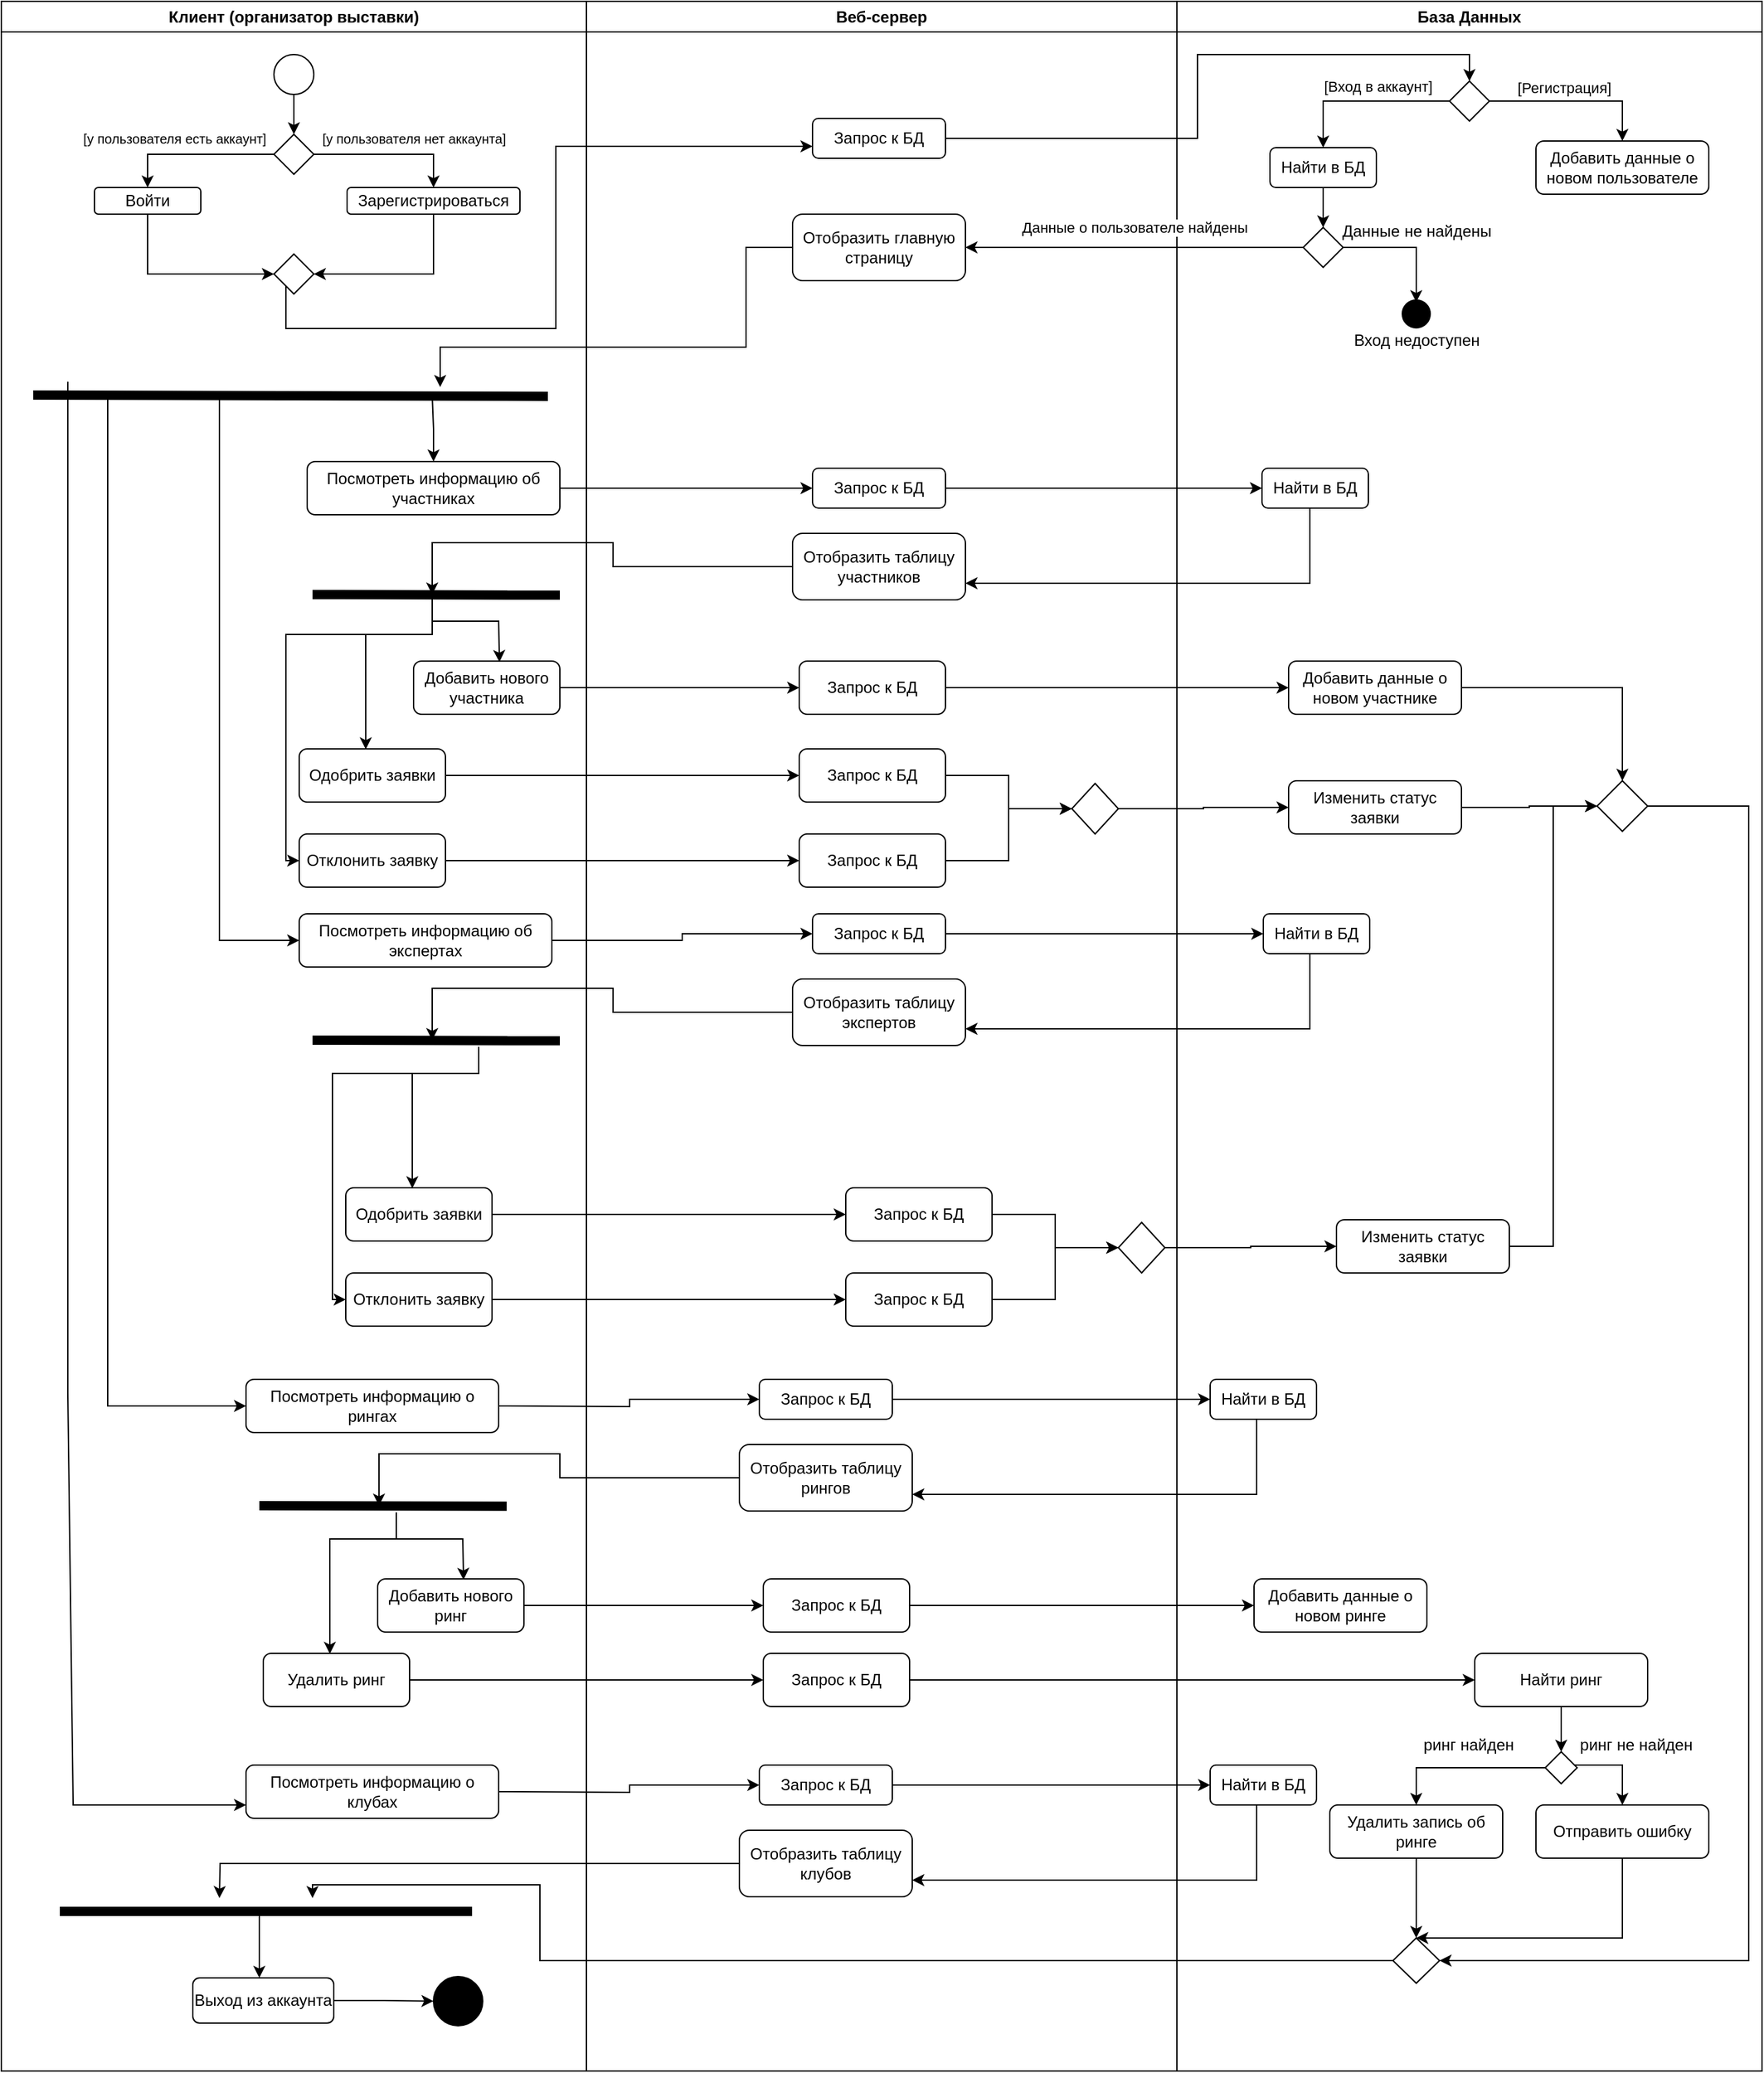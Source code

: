 <mxfile version="24.3.1" type="device">
  <diagram name="Страница — 1" id="noG2td76hltbFTV7gqiZ">
    <mxGraphModel dx="782" dy="1655" grid="1" gridSize="10" guides="1" tooltips="1" connect="1" arrows="1" fold="1" page="1" pageScale="1" pageWidth="827" pageHeight="1169" math="0" shadow="0">
      <root>
        <mxCell id="0" />
        <mxCell id="1" parent="0" />
        <mxCell id="OkLWnx0SzeU370svV2Pa-1" value="Клиент (организатор выставки)" style="swimlane;whiteSpace=wrap;html=1;" vertex="1" parent="1">
          <mxGeometry x="46" y="-1146" width="440" height="1556" as="geometry" />
        </mxCell>
        <mxCell id="OkLWnx0SzeU370svV2Pa-4" value="" style="ellipse;whiteSpace=wrap;html=1;aspect=fixed;" vertex="1" parent="OkLWnx0SzeU370svV2Pa-1">
          <mxGeometry x="205" y="40" width="30" height="30" as="geometry" />
        </mxCell>
        <mxCell id="OkLWnx0SzeU370svV2Pa-10" style="edgeStyle=orthogonalEdgeStyle;rounded=0;orthogonalLoop=1;jettySize=auto;html=1;entryX=0.5;entryY=0;entryDx=0;entryDy=0;" edge="1" parent="OkLWnx0SzeU370svV2Pa-1" source="OkLWnx0SzeU370svV2Pa-5" target="OkLWnx0SzeU370svV2Pa-7">
          <mxGeometry relative="1" as="geometry" />
        </mxCell>
        <mxCell id="OkLWnx0SzeU370svV2Pa-11" style="edgeStyle=orthogonalEdgeStyle;rounded=0;orthogonalLoop=1;jettySize=auto;html=1;" edge="1" parent="OkLWnx0SzeU370svV2Pa-1" source="OkLWnx0SzeU370svV2Pa-5" target="OkLWnx0SzeU370svV2Pa-8">
          <mxGeometry relative="1" as="geometry" />
        </mxCell>
        <mxCell id="OkLWnx0SzeU370svV2Pa-5" value="" style="rhombus;whiteSpace=wrap;html=1;" vertex="1" parent="OkLWnx0SzeU370svV2Pa-1">
          <mxGeometry x="205" y="100" width="30" height="30" as="geometry" />
        </mxCell>
        <mxCell id="OkLWnx0SzeU370svV2Pa-6" value="" style="endArrow=classic;html=1;rounded=0;exitX=0.5;exitY=1;exitDx=0;exitDy=0;entryX=0.5;entryY=0;entryDx=0;entryDy=0;" edge="1" parent="OkLWnx0SzeU370svV2Pa-1" source="OkLWnx0SzeU370svV2Pa-4" target="OkLWnx0SzeU370svV2Pa-5">
          <mxGeometry width="50" height="50" relative="1" as="geometry">
            <mxPoint x="310" y="290" as="sourcePoint" />
            <mxPoint x="360" y="240" as="targetPoint" />
          </mxGeometry>
        </mxCell>
        <mxCell id="OkLWnx0SzeU370svV2Pa-15" style="edgeStyle=orthogonalEdgeStyle;rounded=0;orthogonalLoop=1;jettySize=auto;html=1;entryX=0;entryY=0.5;entryDx=0;entryDy=0;" edge="1" parent="OkLWnx0SzeU370svV2Pa-1" source="OkLWnx0SzeU370svV2Pa-7" target="OkLWnx0SzeU370svV2Pa-14">
          <mxGeometry relative="1" as="geometry">
            <Array as="points">
              <mxPoint x="110" y="205" />
            </Array>
          </mxGeometry>
        </mxCell>
        <mxCell id="OkLWnx0SzeU370svV2Pa-7" value="Войти" style="rounded=1;whiteSpace=wrap;html=1;" vertex="1" parent="OkLWnx0SzeU370svV2Pa-1">
          <mxGeometry x="70" y="140" width="80" height="20" as="geometry" />
        </mxCell>
        <mxCell id="OkLWnx0SzeU370svV2Pa-16" style="edgeStyle=orthogonalEdgeStyle;rounded=0;orthogonalLoop=1;jettySize=auto;html=1;entryX=1;entryY=0.5;entryDx=0;entryDy=0;" edge="1" parent="OkLWnx0SzeU370svV2Pa-1" source="OkLWnx0SzeU370svV2Pa-8" target="OkLWnx0SzeU370svV2Pa-14">
          <mxGeometry relative="1" as="geometry">
            <Array as="points">
              <mxPoint x="325" y="205" />
            </Array>
          </mxGeometry>
        </mxCell>
        <mxCell id="OkLWnx0SzeU370svV2Pa-8" value="Зарегистрироваться" style="rounded=1;whiteSpace=wrap;html=1;" vertex="1" parent="OkLWnx0SzeU370svV2Pa-1">
          <mxGeometry x="260" y="140" width="130" height="20" as="geometry" />
        </mxCell>
        <mxCell id="OkLWnx0SzeU370svV2Pa-12" value="&lt;font style=&quot;font-size: 10px;&quot;&gt;[у пользователя есть аккаунт]&lt;/font&gt;" style="text;html=1;align=center;verticalAlign=middle;resizable=0;points=[];autosize=1;strokeColor=none;fillColor=none;" vertex="1" parent="OkLWnx0SzeU370svV2Pa-1">
          <mxGeometry x="50" y="88" width="160" height="30" as="geometry" />
        </mxCell>
        <mxCell id="OkLWnx0SzeU370svV2Pa-13" value="&lt;font style=&quot;font-size: 10px;&quot;&gt;[у пользователя нет аккаунта]&lt;/font&gt;" style="text;html=1;align=center;verticalAlign=middle;resizable=0;points=[];autosize=1;strokeColor=none;fillColor=none;" vertex="1" parent="OkLWnx0SzeU370svV2Pa-1">
          <mxGeometry x="230" y="88" width="160" height="30" as="geometry" />
        </mxCell>
        <mxCell id="OkLWnx0SzeU370svV2Pa-14" value="" style="rhombus;whiteSpace=wrap;html=1;" vertex="1" parent="OkLWnx0SzeU370svV2Pa-1">
          <mxGeometry x="205" y="190" width="30" height="30" as="geometry" />
        </mxCell>
        <mxCell id="OkLWnx0SzeU370svV2Pa-40" value="" style="endArrow=none;html=1;rounded=0;strokeWidth=7;" edge="1" parent="OkLWnx0SzeU370svV2Pa-1">
          <mxGeometry relative="1" as="geometry">
            <mxPoint x="24" y="296" as="sourcePoint" />
            <mxPoint x="411" y="297" as="targetPoint" />
          </mxGeometry>
        </mxCell>
        <mxCell id="OkLWnx0SzeU370svV2Pa-46" style="edgeStyle=orthogonalEdgeStyle;rounded=0;orthogonalLoop=1;jettySize=auto;html=1;exitX=0.5;exitY=0;exitDx=0;exitDy=0;startArrow=classic;startFill=1;endArrow=none;endFill=0;" edge="1" parent="OkLWnx0SzeU370svV2Pa-1" source="OkLWnx0SzeU370svV2Pa-45">
          <mxGeometry relative="1" as="geometry">
            <mxPoint x="324.0" y="296" as="targetPoint" />
          </mxGeometry>
        </mxCell>
        <mxCell id="OkLWnx0SzeU370svV2Pa-45" value="Посмотреть информацию об участниках" style="rounded=1;whiteSpace=wrap;html=1;" vertex="1" parent="OkLWnx0SzeU370svV2Pa-1">
          <mxGeometry x="230" y="346" width="190" height="40" as="geometry" />
        </mxCell>
        <mxCell id="OkLWnx0SzeU370svV2Pa-51" value="" style="endArrow=none;html=1;rounded=0;strokeWidth=7;" edge="1" parent="OkLWnx0SzeU370svV2Pa-1">
          <mxGeometry relative="1" as="geometry">
            <mxPoint x="234" y="446" as="sourcePoint" />
            <mxPoint x="420" y="446.41" as="targetPoint" />
          </mxGeometry>
        </mxCell>
        <mxCell id="OkLWnx0SzeU370svV2Pa-57" value="Добавить нового участника" style="rounded=1;whiteSpace=wrap;html=1;" vertex="1" parent="OkLWnx0SzeU370svV2Pa-1">
          <mxGeometry x="310" y="496" width="110" height="40" as="geometry" />
        </mxCell>
        <mxCell id="OkLWnx0SzeU370svV2Pa-58" value="Одобрить заявки" style="rounded=1;whiteSpace=wrap;html=1;" vertex="1" parent="OkLWnx0SzeU370svV2Pa-1">
          <mxGeometry x="224" y="562" width="110" height="40" as="geometry" />
        </mxCell>
        <mxCell id="OkLWnx0SzeU370svV2Pa-59" value="Отклонить заявку" style="rounded=1;whiteSpace=wrap;html=1;" vertex="1" parent="OkLWnx0SzeU370svV2Pa-1">
          <mxGeometry x="224" y="626" width="110" height="40" as="geometry" />
        </mxCell>
        <mxCell id="OkLWnx0SzeU370svV2Pa-78" value="" style="endArrow=classic;html=1;rounded=0;entryX=0.455;entryY=0.01;entryDx=0;entryDy=0;entryPerimeter=0;" edge="1" parent="OkLWnx0SzeU370svV2Pa-1" target="OkLWnx0SzeU370svV2Pa-58">
          <mxGeometry width="50" height="50" relative="1" as="geometry">
            <mxPoint x="324" y="456" as="sourcePoint" />
            <mxPoint x="375" y="507" as="targetPoint" />
            <Array as="points">
              <mxPoint x="324" y="476" />
              <mxPoint x="274" y="476" />
            </Array>
          </mxGeometry>
        </mxCell>
        <mxCell id="OkLWnx0SzeU370svV2Pa-79" value="" style="endArrow=classic;html=1;rounded=0;" edge="1" parent="OkLWnx0SzeU370svV2Pa-1" target="OkLWnx0SzeU370svV2Pa-59">
          <mxGeometry width="50" height="50" relative="1" as="geometry">
            <mxPoint x="324" y="456" as="sourcePoint" />
            <mxPoint x="274" y="562" as="targetPoint" />
            <Array as="points">
              <mxPoint x="324" y="476" />
              <mxPoint x="274" y="476" />
              <mxPoint x="214" y="476" />
              <mxPoint x="214" y="646" />
            </Array>
          </mxGeometry>
        </mxCell>
        <mxCell id="OkLWnx0SzeU370svV2Pa-81" value="Посмотреть информацию об экспертах" style="rounded=1;whiteSpace=wrap;html=1;" vertex="1" parent="OkLWnx0SzeU370svV2Pa-1">
          <mxGeometry x="224" y="686" width="190" height="40" as="geometry" />
        </mxCell>
        <mxCell id="OkLWnx0SzeU370svV2Pa-116" value="" style="endArrow=classic;html=1;rounded=0;" edge="1" parent="OkLWnx0SzeU370svV2Pa-1">
          <mxGeometry width="50" height="50" relative="1" as="geometry">
            <mxPoint x="80" y="296" as="sourcePoint" />
            <mxPoint x="184" y="1056" as="targetPoint" />
            <Array as="points">
              <mxPoint x="80" y="1056" />
            </Array>
          </mxGeometry>
        </mxCell>
        <mxCell id="OkLWnx0SzeU370svV2Pa-117" value="Посмотреть информацию о рингах" style="rounded=1;whiteSpace=wrap;html=1;" vertex="1" parent="OkLWnx0SzeU370svV2Pa-1">
          <mxGeometry x="184" y="1036" width="190" height="40" as="geometry" />
        </mxCell>
        <mxCell id="OkLWnx0SzeU370svV2Pa-146" value="Посмотреть информацию о клубах" style="rounded=1;whiteSpace=wrap;html=1;" vertex="1" parent="OkLWnx0SzeU370svV2Pa-1">
          <mxGeometry x="184" y="1326" width="190" height="40" as="geometry" />
        </mxCell>
        <mxCell id="OkLWnx0SzeU370svV2Pa-147" value="" style="endArrow=classic;html=1;rounded=0;entryX=0;entryY=0.75;entryDx=0;entryDy=0;" edge="1" parent="OkLWnx0SzeU370svV2Pa-1" target="OkLWnx0SzeU370svV2Pa-146">
          <mxGeometry width="50" height="50" relative="1" as="geometry">
            <mxPoint x="50" y="286" as="sourcePoint" />
            <mxPoint x="154" y="1046" as="targetPoint" />
            <Array as="points">
              <mxPoint x="50" y="1046" />
              <mxPoint x="54" y="1356" />
            </Array>
          </mxGeometry>
        </mxCell>
        <mxCell id="OkLWnx0SzeU370svV2Pa-154" value="" style="endArrow=none;html=1;rounded=0;strokeWidth=7;" edge="1" parent="OkLWnx0SzeU370svV2Pa-1">
          <mxGeometry relative="1" as="geometry">
            <mxPoint x="44" y="1436" as="sourcePoint" />
            <mxPoint x="354" y="1436" as="targetPoint" />
          </mxGeometry>
        </mxCell>
        <mxCell id="OkLWnx0SzeU370svV2Pa-165" value="" style="edgeStyle=orthogonalEdgeStyle;rounded=0;orthogonalLoop=1;jettySize=auto;html=1;" edge="1" parent="OkLWnx0SzeU370svV2Pa-1" source="OkLWnx0SzeU370svV2Pa-163" target="OkLWnx0SzeU370svV2Pa-164">
          <mxGeometry relative="1" as="geometry" />
        </mxCell>
        <mxCell id="OkLWnx0SzeU370svV2Pa-163" value="Выход из аккаунта" style="rounded=1;whiteSpace=wrap;html=1;" vertex="1" parent="OkLWnx0SzeU370svV2Pa-1">
          <mxGeometry x="144" y="1486" width="106" height="34" as="geometry" />
        </mxCell>
        <mxCell id="OkLWnx0SzeU370svV2Pa-164" value="" style="ellipse;whiteSpace=wrap;html=1;rounded=1;fillColor=#000000;" vertex="1" parent="OkLWnx0SzeU370svV2Pa-1">
          <mxGeometry x="325" y="1485" width="37" height="37" as="geometry" />
        </mxCell>
        <mxCell id="OkLWnx0SzeU370svV2Pa-2" value="Веб-сервер" style="swimlane;whiteSpace=wrap;html=1;" vertex="1" parent="1">
          <mxGeometry x="486" y="-1146" width="444" height="1556" as="geometry" />
        </mxCell>
        <mxCell id="OkLWnx0SzeU370svV2Pa-17" value="Запрос к БД" style="rounded=1;whiteSpace=wrap;html=1;" vertex="1" parent="OkLWnx0SzeU370svV2Pa-2">
          <mxGeometry x="170" y="88" width="100" height="30" as="geometry" />
        </mxCell>
        <mxCell id="OkLWnx0SzeU370svV2Pa-43" style="edgeStyle=orthogonalEdgeStyle;rounded=0;orthogonalLoop=1;jettySize=auto;html=1;exitX=0;exitY=0.5;exitDx=0;exitDy=0;" edge="1" parent="OkLWnx0SzeU370svV2Pa-2" source="OkLWnx0SzeU370svV2Pa-30">
          <mxGeometry relative="1" as="geometry">
            <mxPoint x="-110" y="290" as="targetPoint" />
            <Array as="points">
              <mxPoint x="120" y="185" />
              <mxPoint x="120" y="260" />
              <mxPoint x="-110" y="260" />
            </Array>
          </mxGeometry>
        </mxCell>
        <mxCell id="OkLWnx0SzeU370svV2Pa-30" value="Отобразить главную страницу" style="rounded=1;whiteSpace=wrap;html=1;" vertex="1" parent="OkLWnx0SzeU370svV2Pa-2">
          <mxGeometry x="155" y="160" width="130" height="50" as="geometry" />
        </mxCell>
        <mxCell id="OkLWnx0SzeU370svV2Pa-48" value="Запрос к БД" style="rounded=1;whiteSpace=wrap;html=1;" vertex="1" parent="OkLWnx0SzeU370svV2Pa-2">
          <mxGeometry x="170" y="351" width="100" height="30" as="geometry" />
        </mxCell>
        <mxCell id="OkLWnx0SzeU370svV2Pa-49" style="edgeStyle=orthogonalEdgeStyle;rounded=0;orthogonalLoop=1;jettySize=auto;html=1;exitX=0.5;exitY=1;exitDx=0;exitDy=0;" edge="1" parent="OkLWnx0SzeU370svV2Pa-2" source="OkLWnx0SzeU370svV2Pa-48" target="OkLWnx0SzeU370svV2Pa-48">
          <mxGeometry relative="1" as="geometry" />
        </mxCell>
        <mxCell id="OkLWnx0SzeU370svV2Pa-56" style="edgeStyle=orthogonalEdgeStyle;rounded=0;orthogonalLoop=1;jettySize=auto;html=1;" edge="1" parent="OkLWnx0SzeU370svV2Pa-2" source="OkLWnx0SzeU370svV2Pa-52">
          <mxGeometry relative="1" as="geometry">
            <mxPoint x="-116" y="446" as="targetPoint" />
            <Array as="points">
              <mxPoint x="20" y="425" />
              <mxPoint x="20" y="407" />
              <mxPoint x="-116" y="407" />
            </Array>
          </mxGeometry>
        </mxCell>
        <mxCell id="OkLWnx0SzeU370svV2Pa-52" value="Отобразить таблицу участников" style="rounded=1;whiteSpace=wrap;html=1;" vertex="1" parent="OkLWnx0SzeU370svV2Pa-2">
          <mxGeometry x="155" y="400" width="130" height="50" as="geometry" />
        </mxCell>
        <mxCell id="OkLWnx0SzeU370svV2Pa-60" value="Запрос к БД" style="rounded=1;whiteSpace=wrap;html=1;" vertex="1" parent="OkLWnx0SzeU370svV2Pa-2">
          <mxGeometry x="160" y="496" width="110" height="40" as="geometry" />
        </mxCell>
        <mxCell id="OkLWnx0SzeU370svV2Pa-71" value="" style="edgeStyle=orthogonalEdgeStyle;rounded=0;orthogonalLoop=1;jettySize=auto;html=1;" edge="1" parent="OkLWnx0SzeU370svV2Pa-2" source="OkLWnx0SzeU370svV2Pa-61" target="OkLWnx0SzeU370svV2Pa-70">
          <mxGeometry relative="1" as="geometry" />
        </mxCell>
        <mxCell id="OkLWnx0SzeU370svV2Pa-61" value="Запрос к БД" style="rounded=1;whiteSpace=wrap;html=1;" vertex="1" parent="OkLWnx0SzeU370svV2Pa-2">
          <mxGeometry x="160" y="562" width="110" height="40" as="geometry" />
        </mxCell>
        <mxCell id="OkLWnx0SzeU370svV2Pa-72" style="edgeStyle=orthogonalEdgeStyle;rounded=0;orthogonalLoop=1;jettySize=auto;html=1;" edge="1" parent="OkLWnx0SzeU370svV2Pa-2" source="OkLWnx0SzeU370svV2Pa-62" target="OkLWnx0SzeU370svV2Pa-70">
          <mxGeometry relative="1" as="geometry" />
        </mxCell>
        <mxCell id="OkLWnx0SzeU370svV2Pa-62" value="Запрос к БД" style="rounded=1;whiteSpace=wrap;html=1;" vertex="1" parent="OkLWnx0SzeU370svV2Pa-2">
          <mxGeometry x="160" y="626" width="110" height="40" as="geometry" />
        </mxCell>
        <mxCell id="OkLWnx0SzeU370svV2Pa-70" value="" style="rhombus;whiteSpace=wrap;html=1;rounded=0;" vertex="1" parent="OkLWnx0SzeU370svV2Pa-2">
          <mxGeometry x="365" y="588" width="35" height="38" as="geometry" />
        </mxCell>
        <mxCell id="OkLWnx0SzeU370svV2Pa-82" value="" style="endArrow=none;html=1;rounded=0;strokeWidth=7;" edge="1" parent="OkLWnx0SzeU370svV2Pa-2">
          <mxGeometry relative="1" as="geometry">
            <mxPoint x="-206" y="781" as="sourcePoint" />
            <mxPoint x="-20" y="781.41" as="targetPoint" />
          </mxGeometry>
        </mxCell>
        <mxCell id="OkLWnx0SzeU370svV2Pa-83" value="Запрос к БД" style="rounded=1;whiteSpace=wrap;html=1;" vertex="1" parent="OkLWnx0SzeU370svV2Pa-2">
          <mxGeometry x="170" y="686" width="100" height="30" as="geometry" />
        </mxCell>
        <mxCell id="OkLWnx0SzeU370svV2Pa-84" style="edgeStyle=orthogonalEdgeStyle;rounded=0;orthogonalLoop=1;jettySize=auto;html=1;" edge="1" parent="OkLWnx0SzeU370svV2Pa-2" source="OkLWnx0SzeU370svV2Pa-85">
          <mxGeometry relative="1" as="geometry">
            <mxPoint x="-116" y="781" as="targetPoint" />
            <Array as="points">
              <mxPoint x="20" y="760" />
              <mxPoint x="20" y="742" />
              <mxPoint x="-116" y="742" />
            </Array>
          </mxGeometry>
        </mxCell>
        <mxCell id="OkLWnx0SzeU370svV2Pa-85" value="Отобразить таблицу экспертов" style="rounded=1;whiteSpace=wrap;html=1;" vertex="1" parent="OkLWnx0SzeU370svV2Pa-2">
          <mxGeometry x="155" y="735" width="130" height="50" as="geometry" />
        </mxCell>
        <mxCell id="OkLWnx0SzeU370svV2Pa-86" value="Найти в БД" style="rounded=1;whiteSpace=wrap;html=1;" vertex="1" parent="OkLWnx0SzeU370svV2Pa-2">
          <mxGeometry x="509" y="686" width="80" height="30" as="geometry" />
        </mxCell>
        <mxCell id="OkLWnx0SzeU370svV2Pa-87" style="edgeStyle=orthogonalEdgeStyle;rounded=0;orthogonalLoop=1;jettySize=auto;html=1;exitX=1;exitY=0.5;exitDx=0;exitDy=0;entryX=0;entryY=0.5;entryDx=0;entryDy=0;" edge="1" parent="OkLWnx0SzeU370svV2Pa-2" source="OkLWnx0SzeU370svV2Pa-83" target="OkLWnx0SzeU370svV2Pa-86">
          <mxGeometry relative="1" as="geometry" />
        </mxCell>
        <mxCell id="OkLWnx0SzeU370svV2Pa-88" style="edgeStyle=orthogonalEdgeStyle;rounded=0;orthogonalLoop=1;jettySize=auto;html=1;entryX=1;entryY=0.75;entryDx=0;entryDy=0;" edge="1" parent="OkLWnx0SzeU370svV2Pa-2" source="OkLWnx0SzeU370svV2Pa-86" target="OkLWnx0SzeU370svV2Pa-85">
          <mxGeometry relative="1" as="geometry">
            <Array as="points">
              <mxPoint x="544" y="772" />
            </Array>
          </mxGeometry>
        </mxCell>
        <mxCell id="OkLWnx0SzeU370svV2Pa-118" value="" style="endArrow=none;html=1;rounded=0;strokeWidth=7;" edge="1" parent="OkLWnx0SzeU370svV2Pa-2">
          <mxGeometry relative="1" as="geometry">
            <mxPoint x="-246" y="1131" as="sourcePoint" />
            <mxPoint x="-60" y="1131.41" as="targetPoint" />
          </mxGeometry>
        </mxCell>
        <mxCell id="OkLWnx0SzeU370svV2Pa-119" value="Запрос к БД" style="rounded=1;whiteSpace=wrap;html=1;" vertex="1" parent="OkLWnx0SzeU370svV2Pa-2">
          <mxGeometry x="130" y="1036" width="100" height="30" as="geometry" />
        </mxCell>
        <mxCell id="OkLWnx0SzeU370svV2Pa-120" style="edgeStyle=orthogonalEdgeStyle;rounded=0;orthogonalLoop=1;jettySize=auto;html=1;" edge="1" parent="OkLWnx0SzeU370svV2Pa-2" source="OkLWnx0SzeU370svV2Pa-121">
          <mxGeometry relative="1" as="geometry">
            <mxPoint x="-156" y="1131" as="targetPoint" />
            <Array as="points">
              <mxPoint x="-20" y="1110" />
              <mxPoint x="-20" y="1092" />
              <mxPoint x="-156" y="1092" />
            </Array>
          </mxGeometry>
        </mxCell>
        <mxCell id="OkLWnx0SzeU370svV2Pa-121" value="Отобразить таблицу рингов" style="rounded=1;whiteSpace=wrap;html=1;" vertex="1" parent="OkLWnx0SzeU370svV2Pa-2">
          <mxGeometry x="115" y="1085" width="130" height="50" as="geometry" />
        </mxCell>
        <mxCell id="OkLWnx0SzeU370svV2Pa-122" value="Найти в БД" style="rounded=1;whiteSpace=wrap;html=1;" vertex="1" parent="OkLWnx0SzeU370svV2Pa-2">
          <mxGeometry x="469" y="1036" width="80" height="30" as="geometry" />
        </mxCell>
        <mxCell id="OkLWnx0SzeU370svV2Pa-123" style="edgeStyle=orthogonalEdgeStyle;rounded=0;orthogonalLoop=1;jettySize=auto;html=1;exitX=1;exitY=0.5;exitDx=0;exitDy=0;entryX=0;entryY=0.5;entryDx=0;entryDy=0;" edge="1" parent="OkLWnx0SzeU370svV2Pa-2" source="OkLWnx0SzeU370svV2Pa-119" target="OkLWnx0SzeU370svV2Pa-122">
          <mxGeometry relative="1" as="geometry" />
        </mxCell>
        <mxCell id="OkLWnx0SzeU370svV2Pa-124" style="edgeStyle=orthogonalEdgeStyle;rounded=0;orthogonalLoop=1;jettySize=auto;html=1;entryX=1;entryY=0.75;entryDx=0;entryDy=0;" edge="1" parent="OkLWnx0SzeU370svV2Pa-2" source="OkLWnx0SzeU370svV2Pa-122" target="OkLWnx0SzeU370svV2Pa-121">
          <mxGeometry relative="1" as="geometry">
            <Array as="points">
              <mxPoint x="504" y="1122" />
            </Array>
          </mxGeometry>
        </mxCell>
        <mxCell id="OkLWnx0SzeU370svV2Pa-125" style="edgeStyle=orthogonalEdgeStyle;rounded=0;orthogonalLoop=1;jettySize=auto;html=1;entryX=0;entryY=0.5;entryDx=0;entryDy=0;" edge="1" parent="OkLWnx0SzeU370svV2Pa-2" target="OkLWnx0SzeU370svV2Pa-119">
          <mxGeometry relative="1" as="geometry">
            <mxPoint x="-66" y="1056" as="sourcePoint" />
          </mxGeometry>
        </mxCell>
        <mxCell id="OkLWnx0SzeU370svV2Pa-148" value="Запрос к БД" style="rounded=1;whiteSpace=wrap;html=1;" vertex="1" parent="OkLWnx0SzeU370svV2Pa-2">
          <mxGeometry x="130" y="1326" width="100" height="30" as="geometry" />
        </mxCell>
        <mxCell id="OkLWnx0SzeU370svV2Pa-155" style="edgeStyle=orthogonalEdgeStyle;rounded=0;orthogonalLoop=1;jettySize=auto;html=1;" edge="1" parent="OkLWnx0SzeU370svV2Pa-2" source="OkLWnx0SzeU370svV2Pa-149">
          <mxGeometry relative="1" as="geometry">
            <mxPoint x="-276.0" y="1426" as="targetPoint" />
          </mxGeometry>
        </mxCell>
        <mxCell id="OkLWnx0SzeU370svV2Pa-149" value="Отобразить таблицу клубов" style="rounded=1;whiteSpace=wrap;html=1;" vertex="1" parent="OkLWnx0SzeU370svV2Pa-2">
          <mxGeometry x="115" y="1375" width="130" height="50" as="geometry" />
        </mxCell>
        <mxCell id="OkLWnx0SzeU370svV2Pa-150" value="Найти в БД" style="rounded=1;whiteSpace=wrap;html=1;" vertex="1" parent="OkLWnx0SzeU370svV2Pa-2">
          <mxGeometry x="469" y="1326" width="80" height="30" as="geometry" />
        </mxCell>
        <mxCell id="OkLWnx0SzeU370svV2Pa-151" style="edgeStyle=orthogonalEdgeStyle;rounded=0;orthogonalLoop=1;jettySize=auto;html=1;exitX=1;exitY=0.5;exitDx=0;exitDy=0;entryX=0;entryY=0.5;entryDx=0;entryDy=0;" edge="1" parent="OkLWnx0SzeU370svV2Pa-2" source="OkLWnx0SzeU370svV2Pa-148" target="OkLWnx0SzeU370svV2Pa-150">
          <mxGeometry relative="1" as="geometry" />
        </mxCell>
        <mxCell id="OkLWnx0SzeU370svV2Pa-152" style="edgeStyle=orthogonalEdgeStyle;rounded=0;orthogonalLoop=1;jettySize=auto;html=1;entryX=1;entryY=0.75;entryDx=0;entryDy=0;" edge="1" parent="OkLWnx0SzeU370svV2Pa-2" source="OkLWnx0SzeU370svV2Pa-150" target="OkLWnx0SzeU370svV2Pa-149">
          <mxGeometry relative="1" as="geometry">
            <Array as="points">
              <mxPoint x="504" y="1412" />
            </Array>
          </mxGeometry>
        </mxCell>
        <mxCell id="OkLWnx0SzeU370svV2Pa-153" style="edgeStyle=orthogonalEdgeStyle;rounded=0;orthogonalLoop=1;jettySize=auto;html=1;entryX=0;entryY=0.5;entryDx=0;entryDy=0;" edge="1" parent="OkLWnx0SzeU370svV2Pa-2" target="OkLWnx0SzeU370svV2Pa-148">
          <mxGeometry relative="1" as="geometry">
            <mxPoint x="-66" y="1346" as="sourcePoint" />
          </mxGeometry>
        </mxCell>
        <mxCell id="OkLWnx0SzeU370svV2Pa-3" value="База Данных" style="swimlane;whiteSpace=wrap;html=1;" vertex="1" parent="1">
          <mxGeometry x="930" y="-1146" width="440" height="1556" as="geometry" />
        </mxCell>
        <mxCell id="OkLWnx0SzeU370svV2Pa-22" style="edgeStyle=orthogonalEdgeStyle;rounded=0;orthogonalLoop=1;jettySize=auto;html=1;entryX=0.5;entryY=0;entryDx=0;entryDy=0;" edge="1" parent="OkLWnx0SzeU370svV2Pa-3" source="OkLWnx0SzeU370svV2Pa-19" target="OkLWnx0SzeU370svV2Pa-20">
          <mxGeometry relative="1" as="geometry" />
        </mxCell>
        <mxCell id="OkLWnx0SzeU370svV2Pa-23" value="[Вход в аккаунт]" style="edgeLabel;html=1;align=center;verticalAlign=middle;resizable=0;points=[];" vertex="1" connectable="0" parent="OkLWnx0SzeU370svV2Pa-22">
          <mxGeometry x="0.051" y="-1" relative="1" as="geometry">
            <mxPoint x="14" y="-10" as="offset" />
          </mxGeometry>
        </mxCell>
        <mxCell id="OkLWnx0SzeU370svV2Pa-25" style="edgeStyle=orthogonalEdgeStyle;rounded=0;orthogonalLoop=1;jettySize=auto;html=1;entryX=0.5;entryY=0;entryDx=0;entryDy=0;" edge="1" parent="OkLWnx0SzeU370svV2Pa-3" source="OkLWnx0SzeU370svV2Pa-19" target="OkLWnx0SzeU370svV2Pa-24">
          <mxGeometry relative="1" as="geometry" />
        </mxCell>
        <mxCell id="OkLWnx0SzeU370svV2Pa-26" value="[Регистрация]" style="edgeLabel;html=1;align=center;verticalAlign=middle;resizable=0;points=[];" vertex="1" connectable="0" parent="OkLWnx0SzeU370svV2Pa-25">
          <mxGeometry x="-0.115" y="2" relative="1" as="geometry">
            <mxPoint x="-2" y="-8" as="offset" />
          </mxGeometry>
        </mxCell>
        <mxCell id="OkLWnx0SzeU370svV2Pa-19" value="" style="rhombus;whiteSpace=wrap;html=1;" vertex="1" parent="OkLWnx0SzeU370svV2Pa-3">
          <mxGeometry x="205" y="60" width="30" height="30" as="geometry" />
        </mxCell>
        <mxCell id="OkLWnx0SzeU370svV2Pa-29" style="edgeStyle=orthogonalEdgeStyle;rounded=0;orthogonalLoop=1;jettySize=auto;html=1;entryX=0.5;entryY=0;entryDx=0;entryDy=0;" edge="1" parent="OkLWnx0SzeU370svV2Pa-3" source="OkLWnx0SzeU370svV2Pa-20" target="OkLWnx0SzeU370svV2Pa-28">
          <mxGeometry relative="1" as="geometry" />
        </mxCell>
        <mxCell id="OkLWnx0SzeU370svV2Pa-20" value="Найти в БД" style="rounded=1;whiteSpace=wrap;html=1;" vertex="1" parent="OkLWnx0SzeU370svV2Pa-3">
          <mxGeometry x="70" y="110" width="80" height="30" as="geometry" />
        </mxCell>
        <mxCell id="OkLWnx0SzeU370svV2Pa-24" value="Добавить данные о новом пользователе" style="rounded=1;whiteSpace=wrap;html=1;" vertex="1" parent="OkLWnx0SzeU370svV2Pa-3">
          <mxGeometry x="270" y="105" width="130" height="40" as="geometry" />
        </mxCell>
        <mxCell id="OkLWnx0SzeU370svV2Pa-33" style="edgeStyle=orthogonalEdgeStyle;rounded=0;orthogonalLoop=1;jettySize=auto;html=1;entryX=0.5;entryY=0.206;entryDx=0;entryDy=0;entryPerimeter=0;" edge="1" parent="OkLWnx0SzeU370svV2Pa-3" source="OkLWnx0SzeU370svV2Pa-28" target="OkLWnx0SzeU370svV2Pa-35">
          <mxGeometry relative="1" as="geometry">
            <mxPoint x="180.0" y="220" as="targetPoint" />
          </mxGeometry>
        </mxCell>
        <mxCell id="OkLWnx0SzeU370svV2Pa-28" value="" style="rhombus;whiteSpace=wrap;html=1;" vertex="1" parent="OkLWnx0SzeU370svV2Pa-3">
          <mxGeometry x="95" y="170" width="30" height="30" as="geometry" />
        </mxCell>
        <mxCell id="OkLWnx0SzeU370svV2Pa-34" value="Данные не найдены" style="text;html=1;align=center;verticalAlign=middle;resizable=0;points=[];autosize=1;strokeColor=none;fillColor=none;" vertex="1" parent="OkLWnx0SzeU370svV2Pa-3">
          <mxGeometry x="110" y="158" width="140" height="30" as="geometry" />
        </mxCell>
        <mxCell id="OkLWnx0SzeU370svV2Pa-35" value="" style="ellipse;html=1;shape=endState;fillColor=#000000;strokeColor=none;" vertex="1" parent="OkLWnx0SzeU370svV2Pa-3">
          <mxGeometry x="165" y="220" width="30" height="30" as="geometry" />
        </mxCell>
        <mxCell id="OkLWnx0SzeU370svV2Pa-36" value="Вход недоступен" style="text;html=1;align=center;verticalAlign=middle;resizable=0;points=[];autosize=1;strokeColor=none;fillColor=none;" vertex="1" parent="OkLWnx0SzeU370svV2Pa-3">
          <mxGeometry x="120" y="240" width="120" height="30" as="geometry" />
        </mxCell>
        <mxCell id="OkLWnx0SzeU370svV2Pa-53" value="Найти в БД" style="rounded=1;whiteSpace=wrap;html=1;" vertex="1" parent="OkLWnx0SzeU370svV2Pa-3">
          <mxGeometry x="64" y="351" width="80" height="30" as="geometry" />
        </mxCell>
        <mxCell id="OkLWnx0SzeU370svV2Pa-67" style="edgeStyle=orthogonalEdgeStyle;rounded=0;orthogonalLoop=1;jettySize=auto;html=1;entryX=0.5;entryY=0;entryDx=0;entryDy=0;" edge="1" parent="OkLWnx0SzeU370svV2Pa-3" source="OkLWnx0SzeU370svV2Pa-63" target="OkLWnx0SzeU370svV2Pa-65">
          <mxGeometry relative="1" as="geometry" />
        </mxCell>
        <mxCell id="OkLWnx0SzeU370svV2Pa-63" value="Добавить данные о новом участнике" style="rounded=1;whiteSpace=wrap;html=1;" vertex="1" parent="OkLWnx0SzeU370svV2Pa-3">
          <mxGeometry x="84" y="496" width="130" height="40" as="geometry" />
        </mxCell>
        <mxCell id="OkLWnx0SzeU370svV2Pa-66" style="edgeStyle=orthogonalEdgeStyle;rounded=0;orthogonalLoop=1;jettySize=auto;html=1;entryX=0;entryY=0.5;entryDx=0;entryDy=0;" edge="1" parent="OkLWnx0SzeU370svV2Pa-3" source="OkLWnx0SzeU370svV2Pa-64" target="OkLWnx0SzeU370svV2Pa-65">
          <mxGeometry relative="1" as="geometry" />
        </mxCell>
        <mxCell id="OkLWnx0SzeU370svV2Pa-64" value="Изменить статус заявки" style="rounded=1;whiteSpace=wrap;html=1;" vertex="1" parent="OkLWnx0SzeU370svV2Pa-3">
          <mxGeometry x="84" y="586" width="130" height="40" as="geometry" />
        </mxCell>
        <mxCell id="OkLWnx0SzeU370svV2Pa-160" style="edgeStyle=orthogonalEdgeStyle;rounded=0;orthogonalLoop=1;jettySize=auto;html=1;entryX=1;entryY=0.5;entryDx=0;entryDy=0;" edge="1" parent="OkLWnx0SzeU370svV2Pa-3" source="OkLWnx0SzeU370svV2Pa-65" target="OkLWnx0SzeU370svV2Pa-156">
          <mxGeometry relative="1" as="geometry">
            <Array as="points">
              <mxPoint x="430" y="605" />
              <mxPoint x="430" y="1473" />
            </Array>
          </mxGeometry>
        </mxCell>
        <mxCell id="OkLWnx0SzeU370svV2Pa-65" value="" style="rhombus;whiteSpace=wrap;html=1;" vertex="1" parent="OkLWnx0SzeU370svV2Pa-3">
          <mxGeometry x="316" y="586" width="38" height="38" as="geometry" />
        </mxCell>
        <mxCell id="OkLWnx0SzeU370svV2Pa-103" value="Одобрить заявки" style="rounded=1;whiteSpace=wrap;html=1;" vertex="1" parent="OkLWnx0SzeU370svV2Pa-3">
          <mxGeometry x="-625" y="892" width="110" height="40" as="geometry" />
        </mxCell>
        <mxCell id="OkLWnx0SzeU370svV2Pa-104" value="Отклонить заявку" style="rounded=1;whiteSpace=wrap;html=1;" vertex="1" parent="OkLWnx0SzeU370svV2Pa-3">
          <mxGeometry x="-625" y="956" width="110" height="40" as="geometry" />
        </mxCell>
        <mxCell id="OkLWnx0SzeU370svV2Pa-105" value="" style="endArrow=classic;html=1;rounded=0;entryX=0.455;entryY=0.01;entryDx=0;entryDy=0;entryPerimeter=0;" edge="1" parent="OkLWnx0SzeU370svV2Pa-3" target="OkLWnx0SzeU370svV2Pa-103">
          <mxGeometry width="50" height="50" relative="1" as="geometry">
            <mxPoint x="-525" y="786" as="sourcePoint" />
            <mxPoint x="-474" y="837" as="targetPoint" />
            <Array as="points">
              <mxPoint x="-525" y="806" />
              <mxPoint x="-575" y="806" />
            </Array>
          </mxGeometry>
        </mxCell>
        <mxCell id="OkLWnx0SzeU370svV2Pa-106" value="" style="endArrow=classic;html=1;rounded=0;" edge="1" parent="OkLWnx0SzeU370svV2Pa-3" target="OkLWnx0SzeU370svV2Pa-104">
          <mxGeometry width="50" height="50" relative="1" as="geometry">
            <mxPoint x="-525" y="786" as="sourcePoint" />
            <mxPoint x="-575" y="892" as="targetPoint" />
            <Array as="points">
              <mxPoint x="-525" y="806" />
              <mxPoint x="-575" y="806" />
              <mxPoint x="-635" y="806" />
              <mxPoint x="-635" y="976" />
            </Array>
          </mxGeometry>
        </mxCell>
        <mxCell id="OkLWnx0SzeU370svV2Pa-107" value="" style="edgeStyle=orthogonalEdgeStyle;rounded=0;orthogonalLoop=1;jettySize=auto;html=1;" edge="1" parent="OkLWnx0SzeU370svV2Pa-3" source="OkLWnx0SzeU370svV2Pa-108" target="OkLWnx0SzeU370svV2Pa-111">
          <mxGeometry relative="1" as="geometry" />
        </mxCell>
        <mxCell id="OkLWnx0SzeU370svV2Pa-108" value="Запрос к БД" style="rounded=1;whiteSpace=wrap;html=1;" vertex="1" parent="OkLWnx0SzeU370svV2Pa-3">
          <mxGeometry x="-249" y="892" width="110" height="40" as="geometry" />
        </mxCell>
        <mxCell id="OkLWnx0SzeU370svV2Pa-109" style="edgeStyle=orthogonalEdgeStyle;rounded=0;orthogonalLoop=1;jettySize=auto;html=1;" edge="1" parent="OkLWnx0SzeU370svV2Pa-3" source="OkLWnx0SzeU370svV2Pa-110" target="OkLWnx0SzeU370svV2Pa-111">
          <mxGeometry relative="1" as="geometry" />
        </mxCell>
        <mxCell id="OkLWnx0SzeU370svV2Pa-110" value="Запрос к БД" style="rounded=1;whiteSpace=wrap;html=1;" vertex="1" parent="OkLWnx0SzeU370svV2Pa-3">
          <mxGeometry x="-249" y="956" width="110" height="40" as="geometry" />
        </mxCell>
        <mxCell id="OkLWnx0SzeU370svV2Pa-111" value="" style="rhombus;whiteSpace=wrap;html=1;rounded=0;" vertex="1" parent="OkLWnx0SzeU370svV2Pa-3">
          <mxGeometry x="-44" y="918" width="35" height="38" as="geometry" />
        </mxCell>
        <mxCell id="OkLWnx0SzeU370svV2Pa-159" style="edgeStyle=orthogonalEdgeStyle;rounded=0;orthogonalLoop=1;jettySize=auto;html=1;entryX=0;entryY=0.5;entryDx=0;entryDy=0;" edge="1" parent="OkLWnx0SzeU370svV2Pa-3" source="OkLWnx0SzeU370svV2Pa-112" target="OkLWnx0SzeU370svV2Pa-65">
          <mxGeometry relative="1" as="geometry" />
        </mxCell>
        <mxCell id="OkLWnx0SzeU370svV2Pa-112" value="Изменить статус заявки" style="rounded=1;whiteSpace=wrap;html=1;" vertex="1" parent="OkLWnx0SzeU370svV2Pa-3">
          <mxGeometry x="120" y="916" width="130" height="40" as="geometry" />
        </mxCell>
        <mxCell id="OkLWnx0SzeU370svV2Pa-113" style="edgeStyle=orthogonalEdgeStyle;rounded=0;orthogonalLoop=1;jettySize=auto;html=1;" edge="1" parent="OkLWnx0SzeU370svV2Pa-3" source="OkLWnx0SzeU370svV2Pa-111" target="OkLWnx0SzeU370svV2Pa-112">
          <mxGeometry relative="1" as="geometry" />
        </mxCell>
        <mxCell id="OkLWnx0SzeU370svV2Pa-114" style="edgeStyle=orthogonalEdgeStyle;rounded=0;orthogonalLoop=1;jettySize=auto;html=1;" edge="1" parent="OkLWnx0SzeU370svV2Pa-3" source="OkLWnx0SzeU370svV2Pa-103" target="OkLWnx0SzeU370svV2Pa-108">
          <mxGeometry relative="1" as="geometry" />
        </mxCell>
        <mxCell id="OkLWnx0SzeU370svV2Pa-115" style="edgeStyle=orthogonalEdgeStyle;rounded=0;orthogonalLoop=1;jettySize=auto;html=1;" edge="1" parent="OkLWnx0SzeU370svV2Pa-3" source="OkLWnx0SzeU370svV2Pa-104" target="OkLWnx0SzeU370svV2Pa-110">
          <mxGeometry relative="1" as="geometry" />
        </mxCell>
        <mxCell id="OkLWnx0SzeU370svV2Pa-126" value="Добавить нового ринг" style="rounded=1;whiteSpace=wrap;html=1;" vertex="1" parent="OkLWnx0SzeU370svV2Pa-3">
          <mxGeometry x="-601" y="1186" width="110" height="40" as="geometry" />
        </mxCell>
        <mxCell id="OkLWnx0SzeU370svV2Pa-127" value="Запрос к БД" style="rounded=1;whiteSpace=wrap;html=1;" vertex="1" parent="OkLWnx0SzeU370svV2Pa-3">
          <mxGeometry x="-311" y="1186" width="110" height="40" as="geometry" />
        </mxCell>
        <mxCell id="OkLWnx0SzeU370svV2Pa-128" value="Добавить данные о новом ринге" style="rounded=1;whiteSpace=wrap;html=1;" vertex="1" parent="OkLWnx0SzeU370svV2Pa-3">
          <mxGeometry x="58" y="1186" width="130" height="40" as="geometry" />
        </mxCell>
        <mxCell id="OkLWnx0SzeU370svV2Pa-129" style="edgeStyle=orthogonalEdgeStyle;rounded=0;orthogonalLoop=1;jettySize=auto;html=1;" edge="1" parent="OkLWnx0SzeU370svV2Pa-3" source="OkLWnx0SzeU370svV2Pa-127" target="OkLWnx0SzeU370svV2Pa-128">
          <mxGeometry relative="1" as="geometry" />
        </mxCell>
        <mxCell id="OkLWnx0SzeU370svV2Pa-130" style="edgeStyle=orthogonalEdgeStyle;rounded=0;orthogonalLoop=1;jettySize=auto;html=1;" edge="1" parent="OkLWnx0SzeU370svV2Pa-3" source="OkLWnx0SzeU370svV2Pa-126" target="OkLWnx0SzeU370svV2Pa-127">
          <mxGeometry relative="1" as="geometry" />
        </mxCell>
        <mxCell id="OkLWnx0SzeU370svV2Pa-131" value="" style="endArrow=classic;html=1;rounded=0;entryX=0.587;entryY=0.018;entryDx=0;entryDy=0;entryPerimeter=0;" edge="1" parent="OkLWnx0SzeU370svV2Pa-3" target="OkLWnx0SzeU370svV2Pa-126">
          <mxGeometry width="50" height="50" relative="1" as="geometry">
            <mxPoint x="-587" y="1136" as="sourcePoint" />
            <mxPoint x="-407" y="1206" as="targetPoint" />
            <Array as="points">
              <mxPoint x="-587" y="1156" />
              <mxPoint x="-537" y="1156" />
            </Array>
          </mxGeometry>
        </mxCell>
        <mxCell id="OkLWnx0SzeU370svV2Pa-132" value="Удалить ринг" style="rounded=1;whiteSpace=wrap;html=1;" vertex="1" parent="OkLWnx0SzeU370svV2Pa-3">
          <mxGeometry x="-687" y="1242" width="110" height="40" as="geometry" />
        </mxCell>
        <mxCell id="OkLWnx0SzeU370svV2Pa-133" value="" style="endArrow=classic;html=1;rounded=0;entryX=0.455;entryY=0.01;entryDx=0;entryDy=0;entryPerimeter=0;" edge="1" parent="OkLWnx0SzeU370svV2Pa-3" target="OkLWnx0SzeU370svV2Pa-132">
          <mxGeometry width="50" height="50" relative="1" as="geometry">
            <mxPoint x="-587" y="1136" as="sourcePoint" />
            <mxPoint x="-536" y="1187" as="targetPoint" />
            <Array as="points">
              <mxPoint x="-587" y="1156" />
              <mxPoint x="-637" y="1156" />
            </Array>
          </mxGeometry>
        </mxCell>
        <mxCell id="OkLWnx0SzeU370svV2Pa-139" style="edgeStyle=orthogonalEdgeStyle;rounded=0;orthogonalLoop=1;jettySize=auto;html=1;entryX=0;entryY=0.5;entryDx=0;entryDy=0;" edge="1" parent="OkLWnx0SzeU370svV2Pa-3" source="OkLWnx0SzeU370svV2Pa-134" target="OkLWnx0SzeU370svV2Pa-135">
          <mxGeometry relative="1" as="geometry" />
        </mxCell>
        <mxCell id="OkLWnx0SzeU370svV2Pa-134" value="Запрос к БД" style="rounded=1;whiteSpace=wrap;html=1;" vertex="1" parent="OkLWnx0SzeU370svV2Pa-3">
          <mxGeometry x="-311" y="1242" width="110" height="40" as="geometry" />
        </mxCell>
        <mxCell id="OkLWnx0SzeU370svV2Pa-138" value="" style="edgeStyle=orthogonalEdgeStyle;rounded=0;orthogonalLoop=1;jettySize=auto;html=1;" edge="1" parent="OkLWnx0SzeU370svV2Pa-3" source="OkLWnx0SzeU370svV2Pa-135" target="OkLWnx0SzeU370svV2Pa-137">
          <mxGeometry relative="1" as="geometry" />
        </mxCell>
        <mxCell id="OkLWnx0SzeU370svV2Pa-135" value="Найти ринг" style="rounded=1;whiteSpace=wrap;html=1;" vertex="1" parent="OkLWnx0SzeU370svV2Pa-3">
          <mxGeometry x="224" y="1242" width="130" height="40" as="geometry" />
        </mxCell>
        <mxCell id="OkLWnx0SzeU370svV2Pa-136" style="edgeStyle=orthogonalEdgeStyle;rounded=0;orthogonalLoop=1;jettySize=auto;html=1;" edge="1" parent="OkLWnx0SzeU370svV2Pa-3" source="OkLWnx0SzeU370svV2Pa-132" target="OkLWnx0SzeU370svV2Pa-134">
          <mxGeometry relative="1" as="geometry" />
        </mxCell>
        <mxCell id="OkLWnx0SzeU370svV2Pa-142" style="edgeStyle=orthogonalEdgeStyle;rounded=0;orthogonalLoop=1;jettySize=auto;html=1;entryX=0.5;entryY=0;entryDx=0;entryDy=0;" edge="1" parent="OkLWnx0SzeU370svV2Pa-3" source="OkLWnx0SzeU370svV2Pa-137" target="OkLWnx0SzeU370svV2Pa-140">
          <mxGeometry relative="1" as="geometry" />
        </mxCell>
        <mxCell id="OkLWnx0SzeU370svV2Pa-143" style="edgeStyle=orthogonalEdgeStyle;rounded=0;orthogonalLoop=1;jettySize=auto;html=1;" edge="1" parent="OkLWnx0SzeU370svV2Pa-3" source="OkLWnx0SzeU370svV2Pa-137" target="OkLWnx0SzeU370svV2Pa-141">
          <mxGeometry relative="1" as="geometry">
            <Array as="points">
              <mxPoint x="335" y="1326" />
            </Array>
          </mxGeometry>
        </mxCell>
        <mxCell id="OkLWnx0SzeU370svV2Pa-137" value="" style="rhombus;whiteSpace=wrap;html=1;rounded=0;fillColor=default;strokeColor=default;" vertex="1" parent="OkLWnx0SzeU370svV2Pa-3">
          <mxGeometry x="277" y="1316" width="24" height="24" as="geometry" />
        </mxCell>
        <mxCell id="OkLWnx0SzeU370svV2Pa-157" value="" style="edgeStyle=orthogonalEdgeStyle;rounded=0;orthogonalLoop=1;jettySize=auto;html=1;" edge="1" parent="OkLWnx0SzeU370svV2Pa-3" source="OkLWnx0SzeU370svV2Pa-140" target="OkLWnx0SzeU370svV2Pa-156">
          <mxGeometry relative="1" as="geometry" />
        </mxCell>
        <mxCell id="OkLWnx0SzeU370svV2Pa-140" value="Удалить запись об ринге" style="rounded=1;whiteSpace=wrap;html=1;" vertex="1" parent="OkLWnx0SzeU370svV2Pa-3">
          <mxGeometry x="115" y="1356" width="130" height="40" as="geometry" />
        </mxCell>
        <mxCell id="OkLWnx0SzeU370svV2Pa-158" style="edgeStyle=orthogonalEdgeStyle;rounded=0;orthogonalLoop=1;jettySize=auto;html=1;" edge="1" parent="OkLWnx0SzeU370svV2Pa-3" source="OkLWnx0SzeU370svV2Pa-141" target="OkLWnx0SzeU370svV2Pa-156">
          <mxGeometry relative="1" as="geometry">
            <Array as="points">
              <mxPoint x="335" y="1456" />
            </Array>
          </mxGeometry>
        </mxCell>
        <mxCell id="OkLWnx0SzeU370svV2Pa-141" value="Отправить ошибку" style="rounded=1;whiteSpace=wrap;html=1;" vertex="1" parent="OkLWnx0SzeU370svV2Pa-3">
          <mxGeometry x="270" y="1356" width="130" height="40" as="geometry" />
        </mxCell>
        <mxCell id="OkLWnx0SzeU370svV2Pa-144" value="ринг найден" style="text;html=1;align=center;verticalAlign=middle;resizable=0;points=[];autosize=1;strokeColor=none;fillColor=none;" vertex="1" parent="OkLWnx0SzeU370svV2Pa-3">
          <mxGeometry x="174" y="1296" width="90" height="30" as="geometry" />
        </mxCell>
        <mxCell id="OkLWnx0SzeU370svV2Pa-145" value="ринг не найден" style="text;html=1;align=center;verticalAlign=middle;resizable=0;points=[];autosize=1;strokeColor=none;fillColor=none;" vertex="1" parent="OkLWnx0SzeU370svV2Pa-3">
          <mxGeometry x="290" y="1296" width="110" height="30" as="geometry" />
        </mxCell>
        <mxCell id="OkLWnx0SzeU370svV2Pa-161" style="edgeStyle=orthogonalEdgeStyle;rounded=0;orthogonalLoop=1;jettySize=auto;html=1;" edge="1" parent="OkLWnx0SzeU370svV2Pa-3" source="OkLWnx0SzeU370svV2Pa-156">
          <mxGeometry relative="1" as="geometry">
            <mxPoint x="-650" y="1426" as="targetPoint" />
            <Array as="points">
              <mxPoint x="-479" y="1473" />
              <mxPoint x="-479" y="1416" />
            </Array>
          </mxGeometry>
        </mxCell>
        <mxCell id="OkLWnx0SzeU370svV2Pa-156" value="" style="rhombus;whiteSpace=wrap;html=1;rounded=0;" vertex="1" parent="OkLWnx0SzeU370svV2Pa-3">
          <mxGeometry x="162.5" y="1456" width="35" height="34" as="geometry" />
        </mxCell>
        <mxCell id="OkLWnx0SzeU370svV2Pa-18" style="edgeStyle=orthogonalEdgeStyle;rounded=0;orthogonalLoop=1;jettySize=auto;html=1;" edge="1" parent="1" source="OkLWnx0SzeU370svV2Pa-14" target="OkLWnx0SzeU370svV2Pa-17">
          <mxGeometry relative="1" as="geometry">
            <mxPoint x="660" y="-1050" as="targetPoint" />
            <Array as="points">
              <mxPoint x="260" y="-900" />
              <mxPoint x="463" y="-900" />
              <mxPoint x="463" y="-1037" />
            </Array>
          </mxGeometry>
        </mxCell>
        <mxCell id="OkLWnx0SzeU370svV2Pa-21" style="edgeStyle=orthogonalEdgeStyle;rounded=0;orthogonalLoop=1;jettySize=auto;html=1;entryX=0.5;entryY=0;entryDx=0;entryDy=0;" edge="1" parent="1" source="OkLWnx0SzeU370svV2Pa-17" target="OkLWnx0SzeU370svV2Pa-19">
          <mxGeometry relative="1" as="geometry" />
        </mxCell>
        <mxCell id="OkLWnx0SzeU370svV2Pa-31" style="edgeStyle=orthogonalEdgeStyle;rounded=0;orthogonalLoop=1;jettySize=auto;html=1;entryX=1;entryY=0.5;entryDx=0;entryDy=0;" edge="1" parent="1" source="OkLWnx0SzeU370svV2Pa-28" target="OkLWnx0SzeU370svV2Pa-30">
          <mxGeometry relative="1" as="geometry" />
        </mxCell>
        <mxCell id="OkLWnx0SzeU370svV2Pa-32" value="Данные о пользователе найдены" style="edgeLabel;html=1;align=center;verticalAlign=middle;resizable=0;points=[];" vertex="1" connectable="0" parent="OkLWnx0SzeU370svV2Pa-31">
          <mxGeometry x="0.144" y="-3" relative="1" as="geometry">
            <mxPoint x="18" y="-12" as="offset" />
          </mxGeometry>
        </mxCell>
        <mxCell id="OkLWnx0SzeU370svV2Pa-50" style="edgeStyle=orthogonalEdgeStyle;rounded=0;orthogonalLoop=1;jettySize=auto;html=1;entryX=0;entryY=0.5;entryDx=0;entryDy=0;" edge="1" parent="1" source="OkLWnx0SzeU370svV2Pa-45" target="OkLWnx0SzeU370svV2Pa-48">
          <mxGeometry relative="1" as="geometry" />
        </mxCell>
        <mxCell id="OkLWnx0SzeU370svV2Pa-54" style="edgeStyle=orthogonalEdgeStyle;rounded=0;orthogonalLoop=1;jettySize=auto;html=1;exitX=1;exitY=0.5;exitDx=0;exitDy=0;entryX=0;entryY=0.5;entryDx=0;entryDy=0;" edge="1" parent="1" source="OkLWnx0SzeU370svV2Pa-48" target="OkLWnx0SzeU370svV2Pa-53">
          <mxGeometry relative="1" as="geometry" />
        </mxCell>
        <mxCell id="OkLWnx0SzeU370svV2Pa-55" style="edgeStyle=orthogonalEdgeStyle;rounded=0;orthogonalLoop=1;jettySize=auto;html=1;entryX=1;entryY=0.75;entryDx=0;entryDy=0;" edge="1" parent="1" source="OkLWnx0SzeU370svV2Pa-53" target="OkLWnx0SzeU370svV2Pa-52">
          <mxGeometry relative="1" as="geometry">
            <Array as="points">
              <mxPoint x="1030" y="-709" />
            </Array>
          </mxGeometry>
        </mxCell>
        <mxCell id="OkLWnx0SzeU370svV2Pa-68" style="edgeStyle=orthogonalEdgeStyle;rounded=0;orthogonalLoop=1;jettySize=auto;html=1;" edge="1" parent="1" source="OkLWnx0SzeU370svV2Pa-60" target="OkLWnx0SzeU370svV2Pa-63">
          <mxGeometry relative="1" as="geometry" />
        </mxCell>
        <mxCell id="OkLWnx0SzeU370svV2Pa-73" style="edgeStyle=orthogonalEdgeStyle;rounded=0;orthogonalLoop=1;jettySize=auto;html=1;" edge="1" parent="1" source="OkLWnx0SzeU370svV2Pa-70" target="OkLWnx0SzeU370svV2Pa-64">
          <mxGeometry relative="1" as="geometry" />
        </mxCell>
        <mxCell id="OkLWnx0SzeU370svV2Pa-74" style="edgeStyle=orthogonalEdgeStyle;rounded=0;orthogonalLoop=1;jettySize=auto;html=1;" edge="1" parent="1" source="OkLWnx0SzeU370svV2Pa-57" target="OkLWnx0SzeU370svV2Pa-60">
          <mxGeometry relative="1" as="geometry" />
        </mxCell>
        <mxCell id="OkLWnx0SzeU370svV2Pa-75" style="edgeStyle=orthogonalEdgeStyle;rounded=0;orthogonalLoop=1;jettySize=auto;html=1;" edge="1" parent="1" source="OkLWnx0SzeU370svV2Pa-58" target="OkLWnx0SzeU370svV2Pa-61">
          <mxGeometry relative="1" as="geometry" />
        </mxCell>
        <mxCell id="OkLWnx0SzeU370svV2Pa-76" style="edgeStyle=orthogonalEdgeStyle;rounded=0;orthogonalLoop=1;jettySize=auto;html=1;" edge="1" parent="1" source="OkLWnx0SzeU370svV2Pa-59" target="OkLWnx0SzeU370svV2Pa-62">
          <mxGeometry relative="1" as="geometry" />
        </mxCell>
        <mxCell id="OkLWnx0SzeU370svV2Pa-77" value="" style="endArrow=classic;html=1;rounded=0;entryX=0.587;entryY=0.018;entryDx=0;entryDy=0;entryPerimeter=0;" edge="1" parent="1" target="OkLWnx0SzeU370svV2Pa-57">
          <mxGeometry width="50" height="50" relative="1" as="geometry">
            <mxPoint x="370" y="-700" as="sourcePoint" />
            <mxPoint x="550" y="-630" as="targetPoint" />
            <Array as="points">
              <mxPoint x="370" y="-680" />
              <mxPoint x="420" y="-680" />
            </Array>
          </mxGeometry>
        </mxCell>
        <mxCell id="OkLWnx0SzeU370svV2Pa-80" value="" style="endArrow=classic;html=1;rounded=0;" edge="1" parent="1">
          <mxGeometry width="50" height="50" relative="1" as="geometry">
            <mxPoint x="210" y="-850" as="sourcePoint" />
            <mxPoint x="270" y="-440" as="targetPoint" />
            <Array as="points">
              <mxPoint x="210" y="-440" />
            </Array>
          </mxGeometry>
        </mxCell>
        <mxCell id="OkLWnx0SzeU370svV2Pa-89" style="edgeStyle=orthogonalEdgeStyle;rounded=0;orthogonalLoop=1;jettySize=auto;html=1;entryX=0;entryY=0.5;entryDx=0;entryDy=0;" edge="1" parent="1" source="OkLWnx0SzeU370svV2Pa-81" target="OkLWnx0SzeU370svV2Pa-83">
          <mxGeometry relative="1" as="geometry" />
        </mxCell>
        <mxCell id="OkLWnx0SzeU370svV2Pa-162" value="" style="endArrow=classic;html=1;rounded=0;" edge="1" parent="1">
          <mxGeometry width="50" height="50" relative="1" as="geometry">
            <mxPoint x="240" y="290" as="sourcePoint" />
            <mxPoint x="240" y="340" as="targetPoint" />
          </mxGeometry>
        </mxCell>
      </root>
    </mxGraphModel>
  </diagram>
</mxfile>
